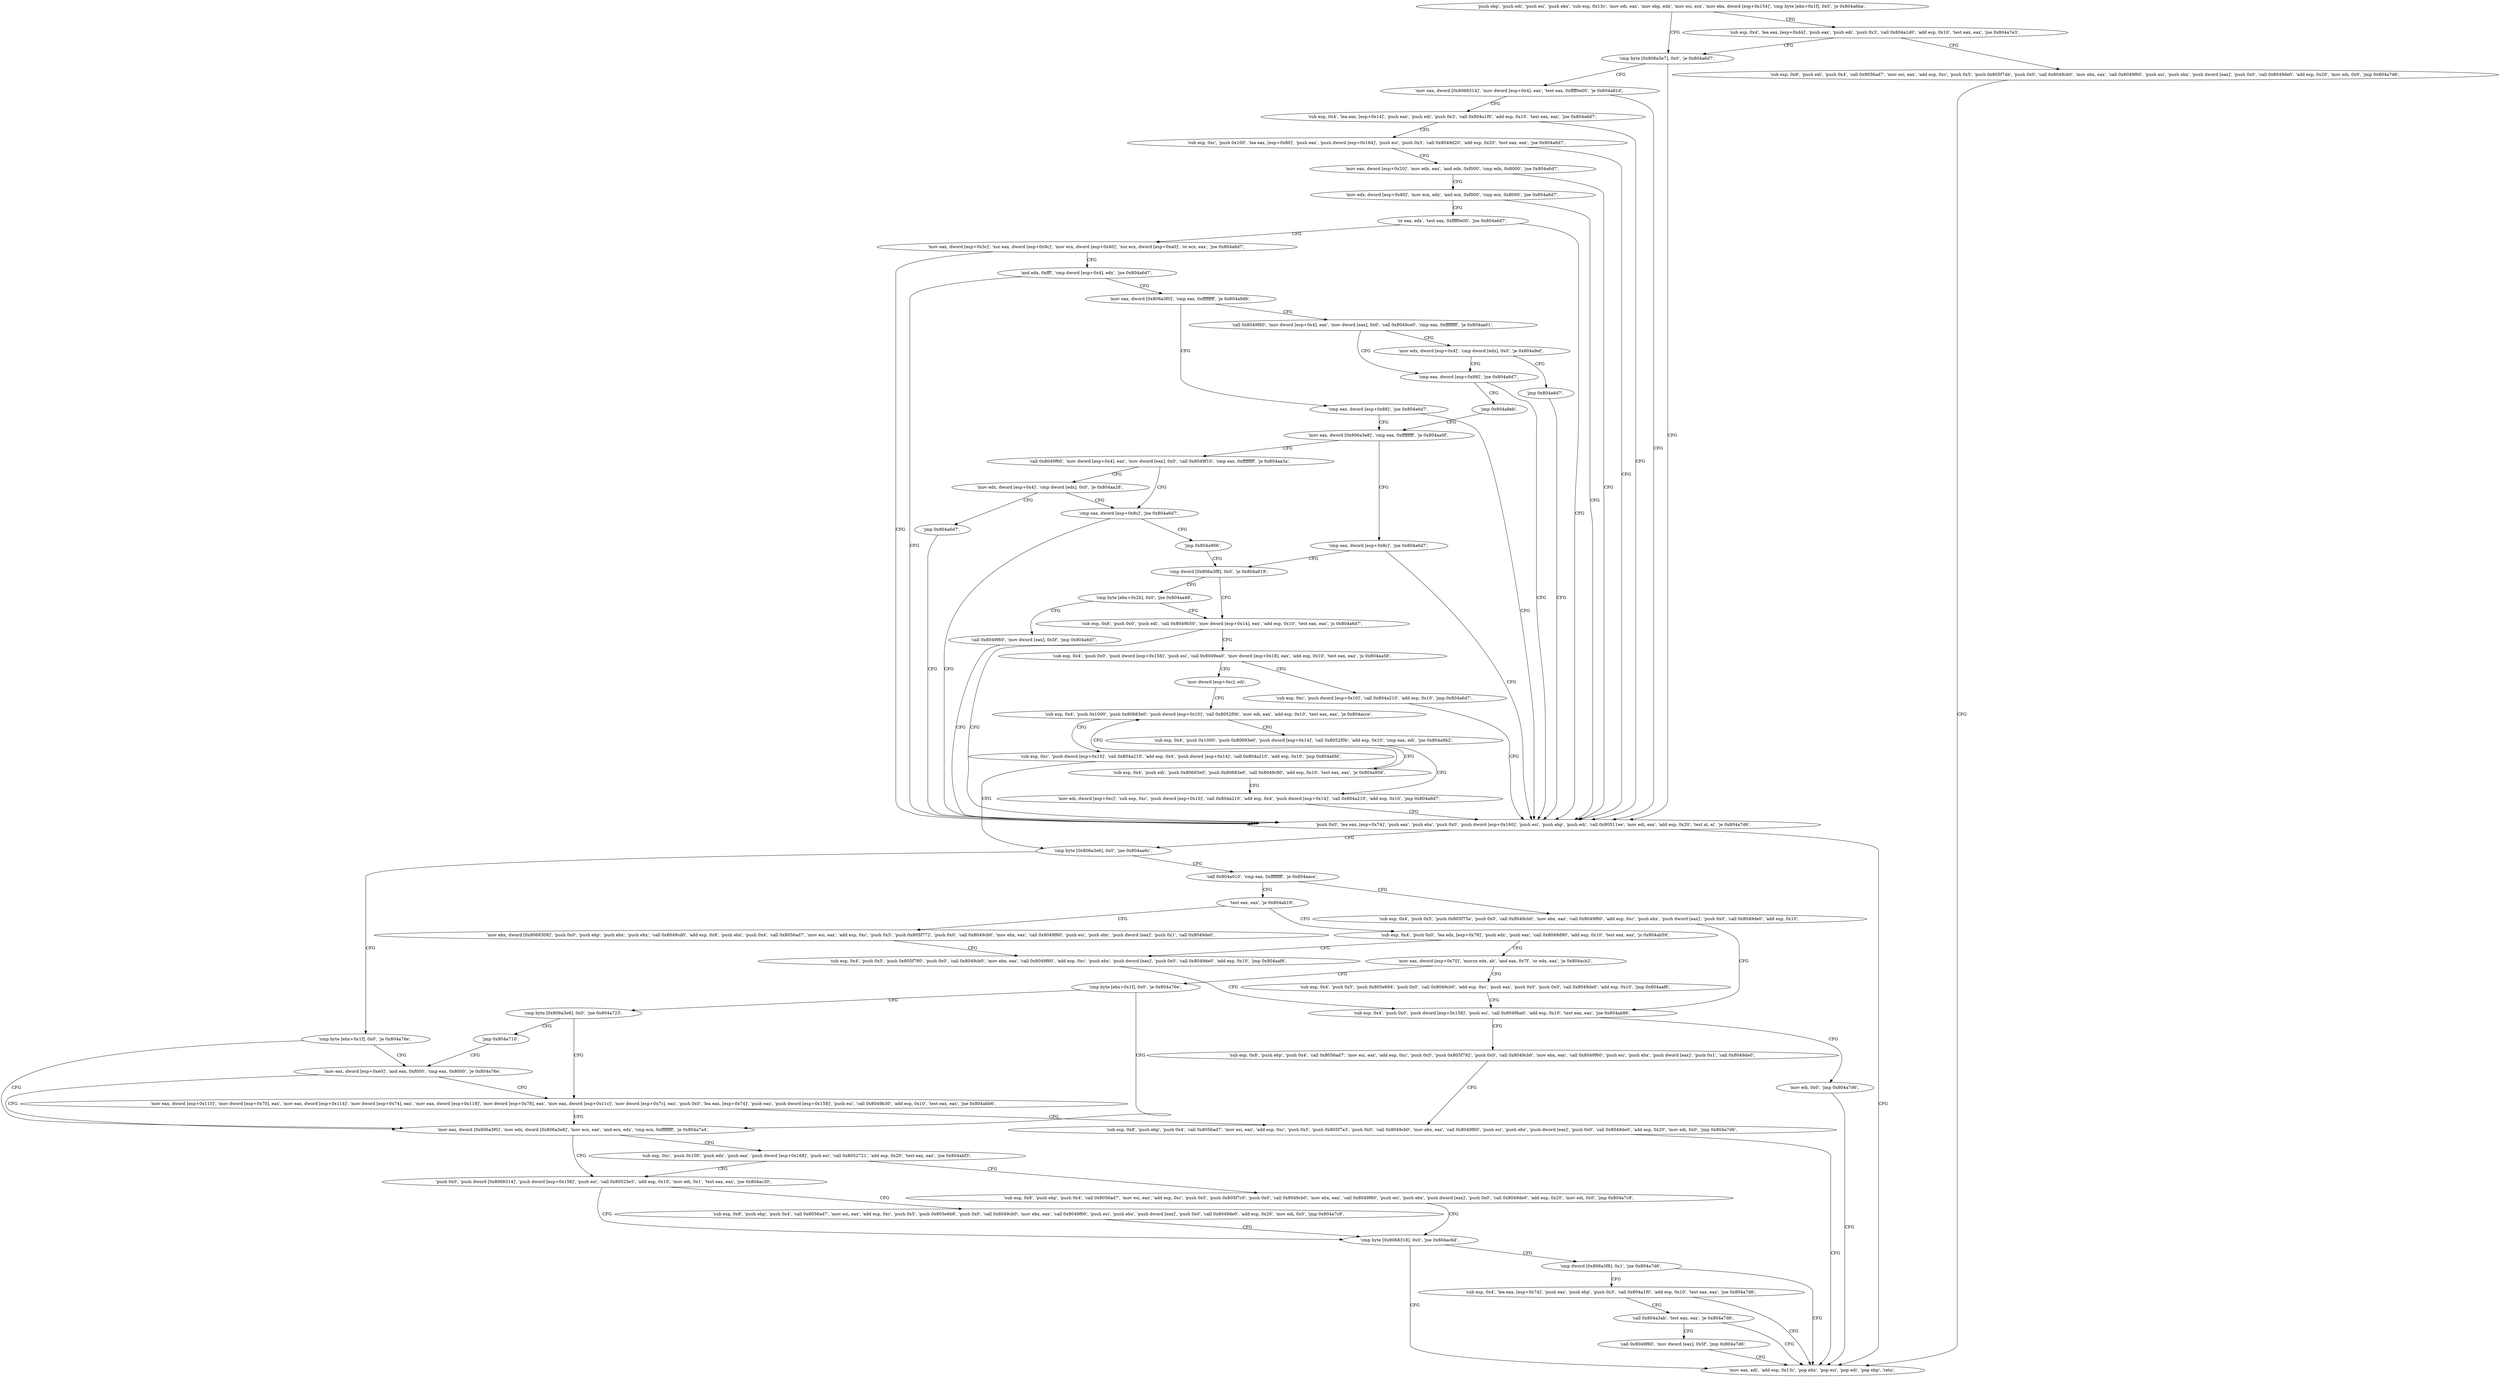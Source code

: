 digraph "func" {
"134522495" [label = "'push ebp', 'push edi', 'push esi', 'push ebx', 'sub esp, 0x13c', 'mov edi, eax', 'mov ebp, edx', 'mov esi, ecx', 'mov ebx, dword [esp+0x154]', 'cmp byte [ebx+0x1f], 0x0', 'je 0x804a6ba', " ]
"134522554" [label = "'cmp byte [0x806a3e7], 0x0', 'je 0x804a6d7', " ]
"134522524" [label = "'sub esp, 0x4', 'lea eax, [esp+0xd4]', 'push eax', 'push edi', 'push 0x3', 'call 0x804a1d0', 'add esp, 0x10', 'test eax, eax', 'jne 0x804a7e3', " ]
"134522583" [label = "'push 0x0', 'lea eax, [esp+0x74]', 'push eax', 'push ebx', 'push 0x0', 'push dword [esp+0x160]', 'push esi', 'push ebp', 'push edi', 'call 0x80511ee', 'mov edi, eax', 'add esp, 0x20', 'test al, al', 'je 0x804a7d6', " ]
"134522563" [label = "'mov eax, dword [0x8068314]', 'mov dword [esp+0x4], eax', 'test eax, 0xffff0e00', 'je 0x804a81d', " ]
"134522851" [label = "'sub esp, 0x8', 'push edi', 'push 0x4', 'call 0x8056ad7', 'mov esi, eax', 'add esp, 0xc', 'push 0x5', 'push 0x805f74b', 'push 0x0', 'call 0x8049cb0', 'mov ebx, eax', 'call 0x8049f60', 'push esi', 'push ebx', 'push dword [eax]', 'push 0x0', 'call 0x8049de0', 'add esp, 0x20', 'mov edi, 0x0', 'jmp 0x804a7d6', " ]
"134522838" [label = "'mov eax, edi', 'add esp, 0x13c', 'pop ebx', 'pop esi', 'pop edi', 'pop ebp', 'retn', " ]
"134522621" [label = "'cmp byte [0x806a3e6], 0x0', 'jne 0x804aa6c', " ]
"134522909" [label = "'sub esp, 0x4', 'lea eax, [esp+0x14]', 'push eax', 'push edi', 'push 0x3', 'call 0x804a1f0', 'add esp, 0x10', 'test eax, eax', 'jne 0x804a6d7', " ]
"134523500" [label = "'call 0x804a010', 'cmp eax, 0xffffffff', 'je 0x804aace', " ]
"134522634" [label = "'cmp byte [ebx+0x1f], 0x0', 'je 0x804a76e', " ]
"134522936" [label = "'sub esp, 0xc', 'push 0x100', 'lea eax, [esp+0x80]', 'push eax', 'push dword [esp+0x164]', 'push esi', 'push 0x3', 'call 0x8049d20', 'add esp, 0x20', 'test eax, eax', 'jne 0x804a6d7', " ]
"134523598" [label = "'sub esp, 0x4', 'push 0x5', 'push 0x805f75a', 'push 0x0', 'call 0x8049cb0', 'mov ebx, eax', 'call 0x8049f60', 'add esp, 0xc', 'push ebx', 'push dword [eax]', 'push 0x0', 'call 0x8049de0', 'add esp, 0x10', " ]
"134523510" [label = "'test eax, eax', 'je 0x804ab19', " ]
"134522734" [label = "'mov eax, dword [0x806a3f0]', 'mov edx, dword [0x806a3e8]', 'mov ecx, eax', 'and ecx, edx', 'cmp ecx, 0xffffffff', 'je 0x804a7a4', " ]
"134522640" [label = "'mov eax, dword [esp+0xe0]', 'and eax, 0xf000', 'cmp eax, 0x8000', 'je 0x804a76e', " ]
"134522978" [label = "'mov eax, dword [esp+0x20]', 'mov edx, eax', 'and edx, 0xf000', 'cmp edx, 0x8000', 'jne 0x804a6d7', " ]
"134523638" [label = "'sub esp, 0x4', 'push 0x0', 'push dword [esp+0x158]', 'push esi', 'call 0x8049ba0', 'add esp, 0x10', 'test eax, eax', 'jne 0x804ab86', " ]
"134523673" [label = "'mov ebx, dword [0x8068308]', 'push 0x0', 'push ebp', 'push ebx', 'push ebx', 'call 0x8049cd0', 'add esp, 0x8', 'push ebx', 'push 0x4', 'call 0x8056ad7', 'mov esi, eax', 'add esp, 0xc', 'push 0x5', 'push 0x805f772', 'push 0x0', 'call 0x8049cb0', 'mov ebx, eax', 'call 0x8049f60', 'push esi', 'push ebx', 'push dword [eax]', 'push 0x1', 'call 0x8049de0', " ]
"134523518" [label = "'sub esp, 0x4', 'push 0x0', 'lea edx, [esp+0x78]', 'push edx', 'push eax', 'call 0x8049d90', 'add esp, 0x10', 'test eax, eax', 'js 0x804ab59', " ]
"134522788" [label = "'push 0x0', 'push dword [0x8068314]', 'push dword [esp+0x158]', 'push esi', 'call 0x80525e5', 'add esp, 0x10', 'mov edi, 0x1', 'test eax, eax', 'jne 0x804ac30', " ]
"134522754" [label = "'sub esp, 0xc', 'push 0x100', 'push edx', 'push eax', 'push dword [esp+0x168]', 'push esi', 'call 0x8052721', 'add esp, 0x20', 'test eax, eax', 'jne 0x804abf3', " ]
"134522659" [label = "'mov eax, dword [esp+0x110]', 'mov dword [esp+0x70], eax', 'mov eax, dword [esp+0x114]', 'mov dword [esp+0x74], eax', 'mov eax, dword [esp+0x118]', 'mov dword [esp+0x78], eax', 'mov eax, dword [esp+0x11c]', 'mov dword [esp+0x7c], eax', 'push 0x0', 'lea eax, [esp+0x74]', 'push eax', 'push dword [esp+0x158]', 'push esi', 'call 0x8049b30', 'add esp, 0x10', 'test eax, eax', 'jne 0x804abb6', " ]
"134523002" [label = "'mov edx, dword [esp+0x80]', 'mov ecx, edx', 'and ecx, 0xf000', 'cmp ecx, 0x8000', 'jne 0x804a6d7', " ]
"134523782" [label = "'sub esp, 0x8', 'push ebp', 'push 0x4', 'call 0x8056ad7', 'mov esi, eax', 'add esp, 0xc', 'push 0x5', 'push 0x805f792', 'push 0x0', 'call 0x8049cb0', 'mov ebx, eax', 'call 0x8049f60', 'push esi', 'push ebx', 'push dword [eax]', 'push 0x1', 'call 0x8049de0', " ]
"134523830" [label = "'sub esp, 0x8', 'push ebp', 'push 0x4', 'call 0x8056ad7', 'mov esi, eax', 'add esp, 0xc', 'push 0x5', 'push 0x805f7a3', 'push 0x0', 'call 0x8049cb0', 'mov ebx, eax', 'call 0x8049f60', 'push esi', 'push ebx', 'push dword [eax]', 'push 0x0', 'call 0x8049de0', 'add esp, 0x20', 'mov edi, 0x0', 'jmp 0x804a7d6', " ]
"134523663" [label = "'mov edi, 0x0', 'jmp 0x804a7d6', " ]
"134523737" [label = "'sub esp, 0x4', 'push 0x5', 'push 0x805f780', 'push 0x0', 'call 0x8049cb0', 'mov ebx, eax', 'call 0x8049f60', 'add esp, 0xc', 'push ebx', 'push dword [eax]', 'push 0x0', 'call 0x8049de0', 'add esp, 0x10', 'jmp 0x804aaf6', " ]
"134523545" [label = "'mov eax, dword [esp+0x70]', 'movzx edx, ah', 'and eax, 0x7f', 'or edx, eax', 'je 0x804acb2', " ]
"134523952" [label = "'sub esp, 0x8', 'push ebp', 'push 0x4', 'call 0x8056ad7', 'mov esi, eax', 'add esp, 0xc', 'push 0x5', 'push 0x805e6b8', 'push 0x0', 'call 0x8049cb0', 'mov ebx, eax', 'call 0x8049f60', 'push esi', 'push ebx', 'push dword [eax]', 'push 0x0', 'call 0x8049de0', 'add esp, 0x20', 'mov edi, 0x0', 'jmp 0x804a7c9', " ]
"134522825" [label = "'cmp byte [0x8068318], 0x0', 'jne 0x804ac6d', " ]
"134523891" [label = "'sub esp, 0x8', 'push ebp', 'push 0x4', 'call 0x8056ad7', 'mov esi, eax', 'add esp, 0xc', 'push 0x5', 'push 0x805f7c0', 'push 0x0', 'call 0x8049cb0', 'mov ebx, eax', 'call 0x8049f60', 'push esi', 'push ebx', 'push dword [eax]', 'push 0x0', 'call 0x8049de0', 'add esp, 0x20', 'mov edi, 0x0', 'jmp 0x804a7c9', " ]
"134523029" [label = "'or eax, edx', 'test eax, 0xffff0e00', 'jne 0x804a6d7', " ]
"134524082" [label = "'cmp byte [ebx+0x1f], 0x0', 'je 0x804a76e', " ]
"134523563" [label = "'sub esp, 0x4', 'push 0x5', 'push 0x805e694', 'push 0x0', 'call 0x8049cb0', 'add esp, 0xc', 'push eax', 'push 0x0', 'push 0x0', 'call 0x8049de0', 'add esp, 0x10', 'jmp 0x804aaf6', " ]
"134524013" [label = "'cmp dword [0x806a3f8], 0x1', 'jne 0x804a7d6', " ]
"134523042" [label = "'mov eax, dword [esp+0x3c]', 'xor eax, dword [esp+0x9c]', 'mov ecx, dword [esp+0x40]', 'xor ecx, dword [esp+0xa0]', 'or ecx, eax', 'jne 0x804a6d7', " ]
"134524092" [label = "'cmp byte [0x806a3e6], 0x0', 'jne 0x804a723', " ]
"134524026" [label = "'sub esp, 0x4', 'lea eax, [esp+0x74]', 'push eax', 'push ebp', 'push 0x3', 'call 0x804a1f0', 'add esp, 0x10', 'test eax, eax', 'jne 0x804a7d6', " ]
"134523072" [label = "'and edx, 0xfff', 'cmp dword [esp+0x4], edx', 'jne 0x804a6d7', " ]
"134524105" [label = "'jmp 0x804a710', " ]
"134524053" [label = "'call 0x804a3ab', 'test eax, eax', 'je 0x804a7d6', " ]
"134523088" [label = "'mov eax, dword [0x806a3f0]', 'cmp eax, 0xffffffff', 'je 0x804a9d6', " ]
"134524066" [label = "'call 0x8049f60', 'mov dword [eax], 0x5f', 'jmp 0x804a7d6', " ]
"134523350" [label = "'call 0x8049f60', 'mov dword [esp+0x4], eax', 'mov dword [eax], 0x0', 'call 0x8049ce0', 'cmp eax, 0xffffffff', 'je 0x804aa01', " ]
"134523102" [label = "'cmp eax, dword [esp+0x88]', 'jne 0x804a6d7', " ]
"134523393" [label = "'mov edx, dword [esp+0x4]', 'cmp dword [edx], 0x0', 'je 0x804a9ef', " ]
"134523375" [label = "'cmp eax, dword [esp+0x88]', 'jne 0x804a6d7', " ]
"134523115" [label = "'mov eax, dword [0x806a3e8]', 'cmp eax, 0xffffffff', 'je 0x804aa0f', " ]
"134523402" [label = "'jmp 0x804a6d7', " ]
"134523388" [label = "'jmp 0x804a8eb', " ]
"134523407" [label = "'call 0x8049f60', 'mov dword [esp+0x4], eax', 'mov dword [eax], 0x0', 'call 0x8049f10', 'cmp eax, 0xffffffff', 'je 0x804aa3a', " ]
"134523129" [label = "'cmp eax, dword [esp+0x8c]', 'jne 0x804a6d7', " ]
"134523450" [label = "'mov edx, dword [esp+0x4]', 'cmp dword [edx], 0x0', 'je 0x804aa28', " ]
"134523432" [label = "'cmp eax, dword [esp+0x8c]', 'jne 0x804a6d7', " ]
"134523142" [label = "'cmp dword [0x806a3f8], 0x0', 'je 0x804a919', " ]
"134523459" [label = "'jmp 0x804a6d7', " ]
"134523445" [label = "'jmp 0x804a906', " ]
"134523161" [label = "'sub esp, 0x8', 'push 0x0', 'push edi', 'call 0x8049b50', 'mov dword [esp+0x14], eax', 'add esp, 0x10', 'test eax, eax', 'js 0x804a6d7', " ]
"134523151" [label = "'cmp byte [ebx+0x2b], 0x0', 'jne 0x804aa48', " ]
"134523187" [label = "'sub esp, 0x4', 'push 0x0', 'push dword [esp+0x158]', 'push esi', 'call 0x8049ea0', 'mov dword [esp+0x18], eax', 'add esp, 0x10', 'test eax, eax', 'js 0x804aa58', " ]
"134523464" [label = "'call 0x8049f60', 'mov dword [eax], 0x5f', 'jmp 0x804a6d7', " ]
"134523480" [label = "'sub esp, 0xc', 'push dword [esp+0x10]', 'call 0x804a210', 'add esp, 0x10', 'jmp 0x804a6d7', " ]
"134523220" [label = "'mov dword [esp+0xc], edi', " ]
"134523224" [label = "'sub esp, 0x4', 'push 0x1000', 'push 0x80683e0', 'push dword [esp+0x10]', 'call 0x8052f0b', 'mov edi, eax', 'add esp, 0x10', 'test eax, eax', 'je 0x804acce', " ]
"134524110" [label = "'sub esp, 0xc', 'push dword [esp+0x10]', 'call 0x804a210', 'add esp, 0x4', 'push dword [esp+0x14]', 'call 0x804a210', 'add esp, 0x10', 'jmp 0x804a6fd', " ]
"134523259" [label = "'sub esp, 0x4', 'push 0x1000', 'push 0x80693e0', 'push dword [esp+0x14]', 'call 0x8052f0b', 'add esp, 0x10', 'cmp eax, edi', 'jne 0x804a9b2', " ]
"134523314" [label = "'mov edi, dword [esp+0xc]', 'sub esp, 0xc', 'push dword [esp+0x10]', 'call 0x804a210', 'add esp, 0x4', 'push dword [esp+0x14]', 'call 0x804a210', 'add esp, 0x10', 'jmp 0x804a6d7', " ]
"134523288" [label = "'sub esp, 0x4', 'push edi', 'push 0x80693e0', 'push 0x80683e0', 'call 0x8049c80', 'add esp, 0x10', 'test eax, eax', 'je 0x804a958', " ]
"134522495" -> "134522554" [ label = "CFG" ]
"134522495" -> "134522524" [ label = "CFG" ]
"134522554" -> "134522583" [ label = "CFG" ]
"134522554" -> "134522563" [ label = "CFG" ]
"134522524" -> "134522851" [ label = "CFG" ]
"134522524" -> "134522554" [ label = "CFG" ]
"134522583" -> "134522838" [ label = "CFG" ]
"134522583" -> "134522621" [ label = "CFG" ]
"134522563" -> "134522909" [ label = "CFG" ]
"134522563" -> "134522583" [ label = "CFG" ]
"134522851" -> "134522838" [ label = "CFG" ]
"134522621" -> "134523500" [ label = "CFG" ]
"134522621" -> "134522634" [ label = "CFG" ]
"134522909" -> "134522583" [ label = "CFG" ]
"134522909" -> "134522936" [ label = "CFG" ]
"134523500" -> "134523598" [ label = "CFG" ]
"134523500" -> "134523510" [ label = "CFG" ]
"134522634" -> "134522734" [ label = "CFG" ]
"134522634" -> "134522640" [ label = "CFG" ]
"134522936" -> "134522583" [ label = "CFG" ]
"134522936" -> "134522978" [ label = "CFG" ]
"134523598" -> "134523638" [ label = "CFG" ]
"134523510" -> "134523673" [ label = "CFG" ]
"134523510" -> "134523518" [ label = "CFG" ]
"134522734" -> "134522788" [ label = "CFG" ]
"134522734" -> "134522754" [ label = "CFG" ]
"134522640" -> "134522734" [ label = "CFG" ]
"134522640" -> "134522659" [ label = "CFG" ]
"134522978" -> "134522583" [ label = "CFG" ]
"134522978" -> "134523002" [ label = "CFG" ]
"134523638" -> "134523782" [ label = "CFG" ]
"134523638" -> "134523663" [ label = "CFG" ]
"134523673" -> "134523737" [ label = "CFG" ]
"134523518" -> "134523737" [ label = "CFG" ]
"134523518" -> "134523545" [ label = "CFG" ]
"134522788" -> "134523952" [ label = "CFG" ]
"134522788" -> "134522825" [ label = "CFG" ]
"134522754" -> "134523891" [ label = "CFG" ]
"134522754" -> "134522788" [ label = "CFG" ]
"134522659" -> "134523830" [ label = "CFG" ]
"134522659" -> "134522734" [ label = "CFG" ]
"134523002" -> "134522583" [ label = "CFG" ]
"134523002" -> "134523029" [ label = "CFG" ]
"134523782" -> "134523830" [ label = "CFG" ]
"134523830" -> "134522838" [ label = "CFG" ]
"134523663" -> "134522838" [ label = "CFG" ]
"134523737" -> "134523638" [ label = "CFG" ]
"134523545" -> "134524082" [ label = "CFG" ]
"134523545" -> "134523563" [ label = "CFG" ]
"134523952" -> "134522825" [ label = "CFG" ]
"134522825" -> "134524013" [ label = "CFG" ]
"134522825" -> "134522838" [ label = "CFG" ]
"134523891" -> "134522825" [ label = "CFG" ]
"134523029" -> "134522583" [ label = "CFG" ]
"134523029" -> "134523042" [ label = "CFG" ]
"134524082" -> "134522734" [ label = "CFG" ]
"134524082" -> "134524092" [ label = "CFG" ]
"134523563" -> "134523638" [ label = "CFG" ]
"134524013" -> "134522838" [ label = "CFG" ]
"134524013" -> "134524026" [ label = "CFG" ]
"134523042" -> "134522583" [ label = "CFG" ]
"134523042" -> "134523072" [ label = "CFG" ]
"134524092" -> "134522659" [ label = "CFG" ]
"134524092" -> "134524105" [ label = "CFG" ]
"134524026" -> "134522838" [ label = "CFG" ]
"134524026" -> "134524053" [ label = "CFG" ]
"134523072" -> "134522583" [ label = "CFG" ]
"134523072" -> "134523088" [ label = "CFG" ]
"134524105" -> "134522640" [ label = "CFG" ]
"134524053" -> "134522838" [ label = "CFG" ]
"134524053" -> "134524066" [ label = "CFG" ]
"134523088" -> "134523350" [ label = "CFG" ]
"134523088" -> "134523102" [ label = "CFG" ]
"134524066" -> "134522838" [ label = "CFG" ]
"134523350" -> "134523393" [ label = "CFG" ]
"134523350" -> "134523375" [ label = "CFG" ]
"134523102" -> "134522583" [ label = "CFG" ]
"134523102" -> "134523115" [ label = "CFG" ]
"134523393" -> "134523375" [ label = "CFG" ]
"134523393" -> "134523402" [ label = "CFG" ]
"134523375" -> "134522583" [ label = "CFG" ]
"134523375" -> "134523388" [ label = "CFG" ]
"134523115" -> "134523407" [ label = "CFG" ]
"134523115" -> "134523129" [ label = "CFG" ]
"134523402" -> "134522583" [ label = "CFG" ]
"134523388" -> "134523115" [ label = "CFG" ]
"134523407" -> "134523450" [ label = "CFG" ]
"134523407" -> "134523432" [ label = "CFG" ]
"134523129" -> "134522583" [ label = "CFG" ]
"134523129" -> "134523142" [ label = "CFG" ]
"134523450" -> "134523432" [ label = "CFG" ]
"134523450" -> "134523459" [ label = "CFG" ]
"134523432" -> "134522583" [ label = "CFG" ]
"134523432" -> "134523445" [ label = "CFG" ]
"134523142" -> "134523161" [ label = "CFG" ]
"134523142" -> "134523151" [ label = "CFG" ]
"134523459" -> "134522583" [ label = "CFG" ]
"134523445" -> "134523142" [ label = "CFG" ]
"134523161" -> "134522583" [ label = "CFG" ]
"134523161" -> "134523187" [ label = "CFG" ]
"134523151" -> "134523464" [ label = "CFG" ]
"134523151" -> "134523161" [ label = "CFG" ]
"134523187" -> "134523480" [ label = "CFG" ]
"134523187" -> "134523220" [ label = "CFG" ]
"134523464" -> "134522583" [ label = "CFG" ]
"134523480" -> "134522583" [ label = "CFG" ]
"134523220" -> "134523224" [ label = "CFG" ]
"134523224" -> "134524110" [ label = "CFG" ]
"134523224" -> "134523259" [ label = "CFG" ]
"134524110" -> "134522621" [ label = "CFG" ]
"134523259" -> "134523314" [ label = "CFG" ]
"134523259" -> "134523288" [ label = "CFG" ]
"134523314" -> "134522583" [ label = "CFG" ]
"134523288" -> "134523224" [ label = "CFG" ]
"134523288" -> "134523314" [ label = "CFG" ]
}
